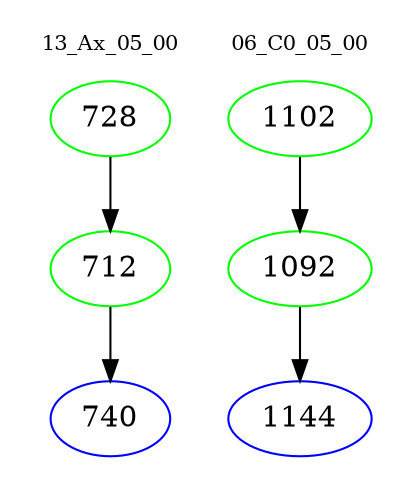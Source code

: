 digraph{
subgraph cluster_0 {
color = white
label = "13_Ax_05_00";
fontsize=10;
T0_728 [label="728", color="green"]
T0_728 -> T0_712 [color="black"]
T0_712 [label="712", color="green"]
T0_712 -> T0_740 [color="black"]
T0_740 [label="740", color="blue"]
}
subgraph cluster_1 {
color = white
label = "06_C0_05_00";
fontsize=10;
T1_1102 [label="1102", color="green"]
T1_1102 -> T1_1092 [color="black"]
T1_1092 [label="1092", color="green"]
T1_1092 -> T1_1144 [color="black"]
T1_1144 [label="1144", color="blue"]
}
}

